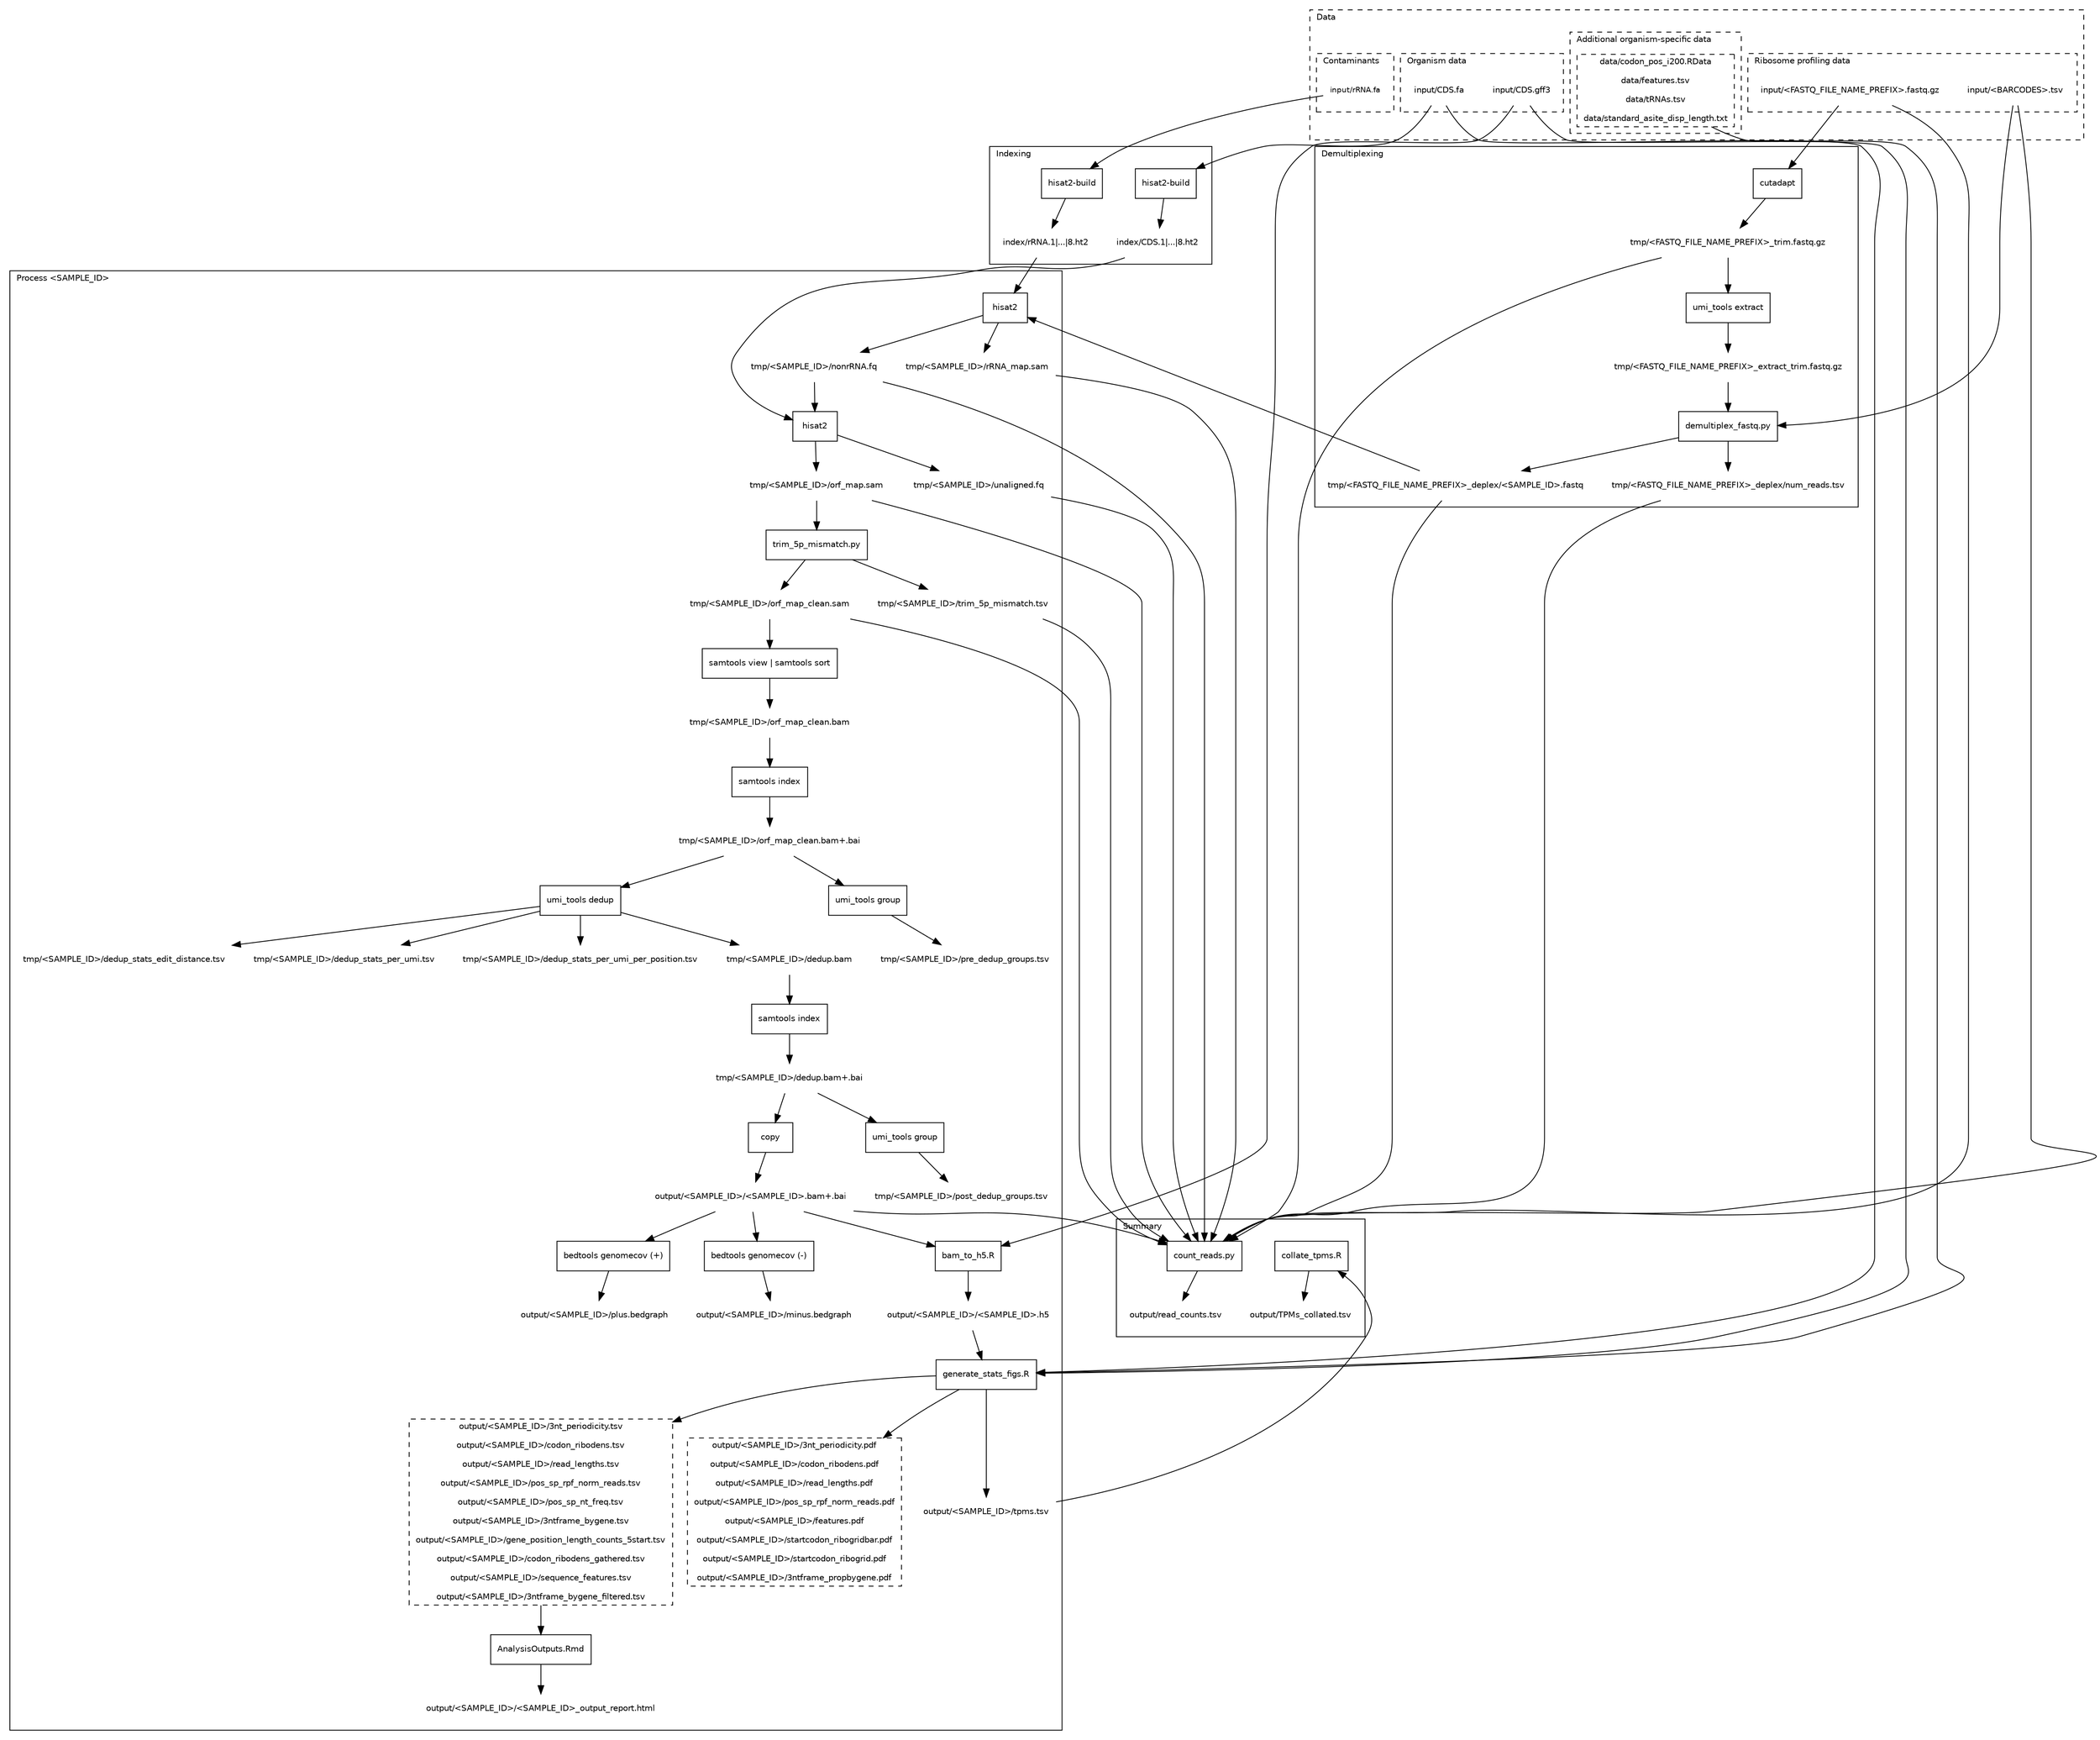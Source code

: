 digraph G {
  graph [ fontname=Helvetica, fontsize=10, compound=true ]
  node [ fontname=Helvetica, fontsize=10 ]
  edge [ fontname=Helvetica, fontsize=10 ]

  subgraph cluster_data {
    label = "Data"
    labeljust = "l"
    style = dashed

    subgraph cluster_organism {
      label = "Organism data"
      labeljust = "l"
      style = dashed

      "input/CDS.fa"  [shape=plaintext]
      "input/CDS.gff3" [shape=plaintext]
    }

    subgraph cluster_contaminants {
      label = "Contaminants"
      labeljust = "l"
      style = dashed

      "input/rRNA.fa"  [shape=plaintext, fontsize=9]
    }

    subgraph cluster_additional_organism {
      label = "Additional organism-specific data"
      labeljust = "l"
      style = dashed

      data [label="data/codon_pos_i200.RData\n
data/features.tsv\n
data/tRNAs.tsv\n
data/standard_asite_disp_length.txt"] [shape=box, style=dashed]
    }

    subgraph cluster_ribosome {
      label = "Ribosome profiling data"
      labeljust = "l"
      style = dashed

      "input/<FASTQ_FILE_NAME_PREFIX>.fastq.gz" [shape=plaintext]
      "input/<BARCODES>.tsv" [shape=plaintext]
    }
  }
  
  subgraph cluster_indexing {
    label = "Indexing"
    labeljust = "l"

    h2build1 [label="hisat2-build"] [shape=box]
    h2build2 [label="hisat2-build"] [shape=box]

    "index/rRNA.1|...|8.ht2" [shape=plaintext]
    "index/CDS.1|...|8.ht2" [shape=plaintext]

    "input/rRNA.fa" -> h2build1 -> "index/rRNA.1|...|8.ht2"
    "input/CDS.fa" -> h2build2 -> "index/CDS.1|...|8.ht2"
  }

  subgraph cluster_demultiplexing {
    label = "Demultiplexing"
    labeljust = "l"

    cut [label="cutadapt"] [shape=box]
    umi_extract [label="umi_tools extract"] [shape=box]
    demultiplex [label="demultiplex_fastq.py"] [shape=box]

    "tmp/<FASTQ_FILE_NAME_PREFIX>_trim.fastq.gz" [shape=plaintext]
    "tmp/<FASTQ_FILE_NAME_PREFIX>_extract_trim.fastq.gz" [shape=plaintext]
    "tmp/<FASTQ_FILE_NAME_PREFIX>_deplex/num_reads.tsv" [shape=plaintext]
    "tmp/<FASTQ_FILE_NAME_PREFIX>_deplex/<SAMPLE_ID>.fastq" [shape=plaintext]

    "input/<FASTQ_FILE_NAME_PREFIX>.fastq.gz" -> cut -> "tmp/<FASTQ_FILE_NAME_PREFIX>_trim.fastq.gz"
    "tmp/<FASTQ_FILE_NAME_PREFIX>_trim.fastq.gz" -> umi_extract -> "tmp/<FASTQ_FILE_NAME_PREFIX>_extract_trim.fastq.gz"
    "input/<BARCODES>.tsv" -> demultiplex -> "tmp/<FASTQ_FILE_NAME_PREFIX>_deplex/num_reads.tsv"
    "tmp/<FASTQ_FILE_NAME_PREFIX>_extract_trim.fastq.gz" -> demultiplex
    demultiplex -> "tmp/<FASTQ_FILE_NAME_PREFIX>_deplex/<SAMPLE_ID>.fastq"
  }

  subgraph cluster_per_sample_processing {
    label = "Process <SAMPLE_ID>"
    labeljust = "l"

    h21 [label="hisat2"] [shape=box]
    h22 [label="hisat2"] [shape=box]
    samindex [label="samtools index"] [shape=box]
    samview [label="samtools view | samtools sort"] [shape=box]
    umi_pre_group [label="umi_tools group"] [shape=box]
    umi_dedup [label="umi_tools dedup"] [shape=box]
    umi_post_group [label="umi_tools group"] [shape=box]
    samindex_dedup [label="samtools index"] [shape=box]
    trim [label="trim_5p_mismatch.py"] [shape=box]
    bedplus [label="bedtools genomecov (+)"] [shape=box]
    bedminus [label="bedtools genomecov (-)"] [shape=box]
    bam2h5 [label="bam_to_h5.R"] [shape=box]
    copy [label="copy"] [shape=box]
    statsfigs [label="generate_stats_figs.R"] [shape=box]
    staticHTML [label="AnalysisOutputs.Rmd"] [shape=box]

    "tmp/<SAMPLE_ID>/rRNA_map.sam" [shape=plaintext]
    "tmp/<SAMPLE_ID>/nonrRNA.fq" [shape=plaintext]
    "tmp/<SAMPLE_ID>/unaligned.fq" [shape=plaintext]
    "tmp/<SAMPLE_ID>/orf_map.sam" [shape=plaintext]
    "tmp/<SAMPLE_ID>/trim_5p_mismatch.tsv" [shape=plaintext]
    "tmp/<SAMPLE_ID>/orf_map_clean.sam" [shape=plaintext]
    "tmp/<SAMPLE_ID>/orf_map_clean.bam" [shape=plaintext]
    "tmp/<SAMPLE_ID>/orf_map_clean.bam+.bai" [shape=plaintext]
    "tmp/<SAMPLE_ID>/pre_dedup_groups.tsv" [shape=plaintext]
    "tmp/<SAMPLE_ID>/post_dedup_groups.tsv" [shape=plaintext]
    "tmp/<SAMPLE_ID>/dedup.bam" [shape=plaintext]
    "tmp/<SAMPLE_ID>/dedup.bam+.bai" [shape=plaintext]
    "tmp/<SAMPLE_ID>/dedup_stats_edit_distance.tsv" [shape=plaintext]
    "tmp/<SAMPLE_ID>/dedup_stats_per_umi.tsv" [shape=plaintext]
    "tmp/<SAMPLE_ID>/dedup_stats_per_umi_per_position.tsv" [shape=plaintext]
    "output/<SAMPLE_ID>/<SAMPLE_ID>.bam+.bai" [shape=plaintext]
    "output/<SAMPLE_ID>/plus.bedgraph" [shape=plaintext]
    "output/<SAMPLE_ID>/minus.bedgraph" [shape=plaintext]
    "output/<SAMPLE_ID>/<SAMPLE_ID>.h5" [shape=plaintext]

    pdfs [label="output/<SAMPLE_ID>/3nt_periodicity.pdf\n
output/<SAMPLE_ID>/codon_ribodens.pdf\n
output/<SAMPLE_ID>/read_lengths.pdf\n
output/<SAMPLE_ID>/pos_sp_rpf_norm_reads.pdf\n
output/<SAMPLE_ID>/features.pdf\n
output/<SAMPLE_ID>/startcodon_ribogridbar.pdf\n
output/<SAMPLE_ID>/startcodon_ribogrid.pdf\n
output/<SAMPLE_ID>/3ntframe_propbygene.pdf
"] [shape=box, style=dashed]

    tsvs [label="output/<SAMPLE_ID>/3nt_periodicity.tsv\n
output/<SAMPLE_ID>/codon_ribodens.tsv\n
output/<SAMPLE_ID>/read_lengths.tsv\n
output/<SAMPLE_ID>/pos_sp_rpf_norm_reads.tsv\n
output/<SAMPLE_ID>/pos_sp_nt_freq.tsv\n
output/<SAMPLE_ID>/3ntframe_bygene.tsv\n
output/<SAMPLE_ID>/gene_position_length_counts_5start.tsv\n
output/<SAMPLE_ID>/codon_ribodens_gathered.tsv\n
output/<SAMPLE_ID>/sequence_features.tsv\n
output/<SAMPLE_ID>/3ntframe_bygene_filtered.tsv
"] [shape=box, style=dashed]

    "output/<SAMPLE_ID>/<SAMPLE_ID>_output_report.html" [shape=plaintext]
    "output/<SAMPLE_ID>/tpms.tsv" [shape=plaintext]

    "tmp/<FASTQ_FILE_NAME_PREFIX>_deplex/<SAMPLE_ID>.fastq" -> h21
    "index/rRNA.1|...|8.ht2" -> h21
    h21 -> "tmp/<SAMPLE_ID>/rRNA_map.sam"
    h21 -> "tmp/<SAMPLE_ID>/nonrRNA.fq"

    "index/CDS.1|...|8.ht2" -> h22
    "tmp/<SAMPLE_ID>/nonrRNA.fq" -> h22
    h22 -> "tmp/<SAMPLE_ID>/unaligned.fq"
    h22 -> "tmp/<SAMPLE_ID>/orf_map.sam"

    "tmp/<SAMPLE_ID>/orf_map.sam" -> trim
    trim -> "tmp/<SAMPLE_ID>/orf_map_clean.sam"
    trim -> "tmp/<SAMPLE_ID>/trim_5p_mismatch.tsv"
    "tmp/<SAMPLE_ID>/orf_map_clean.sam" -> samview -> "tmp/<SAMPLE_ID>/orf_map_clean.bam"
    "tmp/<SAMPLE_ID>/orf_map_clean.bam" -> samindex
    samindex -> "tmp/<SAMPLE_ID>/orf_map_clean.bam+.bai"

    "tmp/<SAMPLE_ID>/orf_map_clean.bam+.bai" -> umi_pre_group -> "tmp/<SAMPLE_ID>/pre_dedup_groups.tsv"
    "tmp/<SAMPLE_ID>/orf_map_clean.bam+.bai" -> umi_dedup
    umi_dedup -> "tmp/<SAMPLE_ID>/dedup.bam"
    umi_dedup -> "tmp/<SAMPLE_ID>/dedup_stats_edit_distance.tsv"
    umi_dedup -> "tmp/<SAMPLE_ID>/dedup_stats_per_umi.tsv"
    umi_dedup -> "tmp/<SAMPLE_ID>/dedup_stats_per_umi_per_position.tsv"
    "tmp/<SAMPLE_ID>/dedup.bam" -> samindex_dedup -> "tmp/<SAMPLE_ID>/dedup.bam+.bai"  
    "tmp/<SAMPLE_ID>/dedup.bam+.bai" -> umi_post_group -> "tmp/<SAMPLE_ID>/post_dedup_groups.tsv"

    "tmp/<SAMPLE_ID>/dedup.bam+.bai" -> copy -> "output/<SAMPLE_ID>/<SAMPLE_ID>.bam+.bai"

    "output/<SAMPLE_ID>/<SAMPLE_ID>.bam+.bai" -> bedplus -> "output/<SAMPLE_ID>/plus.bedgraph"
    "output/<SAMPLE_ID>/<SAMPLE_ID>.bam+.bai" -> bedminus -> "output/<SAMPLE_ID>/minus.bedgraph"

    "output/<SAMPLE_ID>/<SAMPLE_ID>.bam+.bai" -> bam2h5
    "input/CDS.gff3" -> bam2h5
    bam2h5 -> "output/<SAMPLE_ID>/<SAMPLE_ID>.h5"

    "output/<SAMPLE_ID>/<SAMPLE_ID>.h5" -> statsfigs
    "input/CDS.fa" -> statsfigs
    "input/CDS.gff3" -> statsfigs
    data -> statsfigs

    statsfigs -> pdfs
    statsfigs -> tsvs
    statsfigs -> "output/<SAMPLE_ID>/tpms.tsv"

    tsvs -> staticHTML
    staticHTML -> "output/<SAMPLE_ID>/<SAMPLE_ID>_output_report.html"
  }

  subgraph cluster_summary {
    label = "Summary"
    labeljust = "l"

    collate [label="collate_tpms.R"] [shape=box]
    count_reads [label="count_reads.py"] [shape=box]

    "output/TPMs_collated.tsv" [shape=plaintext]
    "output/read_counts.tsv" [shape=plaintext]

    "output/<SAMPLE_ID>/tpms.tsv" -> collate
    collate -> "output/TPMs_collated.tsv"

    "input/<FASTQ_FILE_NAME_PREFIX>.fastq.gz" [shape=plaintext]
    "input/<BARCODES>.tsv" [shape=plaintext]

    "input/<FASTQ_FILE_NAME_PREFIX>.fastq.gz" -> count_reads
    "input/<BARCODES>.tsv" -> count_reads
    "tmp/<FASTQ_FILE_NAME_PREFIX>_trim.fastq.gz" -> count_reads
    "tmp/<FASTQ_FILE_NAME_PREFIX>_deplex/num_reads.tsv" -> count_reads
    "tmp/<FASTQ_FILE_NAME_PREFIX>_deplex/<SAMPLE_ID>.fastq" -> count_reads
    "tmp/<SAMPLE_ID>/rRNA_map.sam" -> count_reads
    "tmp/<SAMPLE_ID>/nonrRNA.fq" -> count_reads
    "tmp/<SAMPLE_ID>/unaligned.fq" -> count_reads
    "tmp/<SAMPLE_ID>/orf_map.sam" -> count_reads
    "tmp/<SAMPLE_ID>/trim_5p_mismatch.tsv" -> count_reads
    "tmp/<SAMPLE_ID>/orf_map_clean.sam" -> count_reads
    "output/<SAMPLE_ID>/<SAMPLE_ID>.bam+.bai" -> count_reads
    count_reads -> "output/read_counts.tsv"
  }
}

